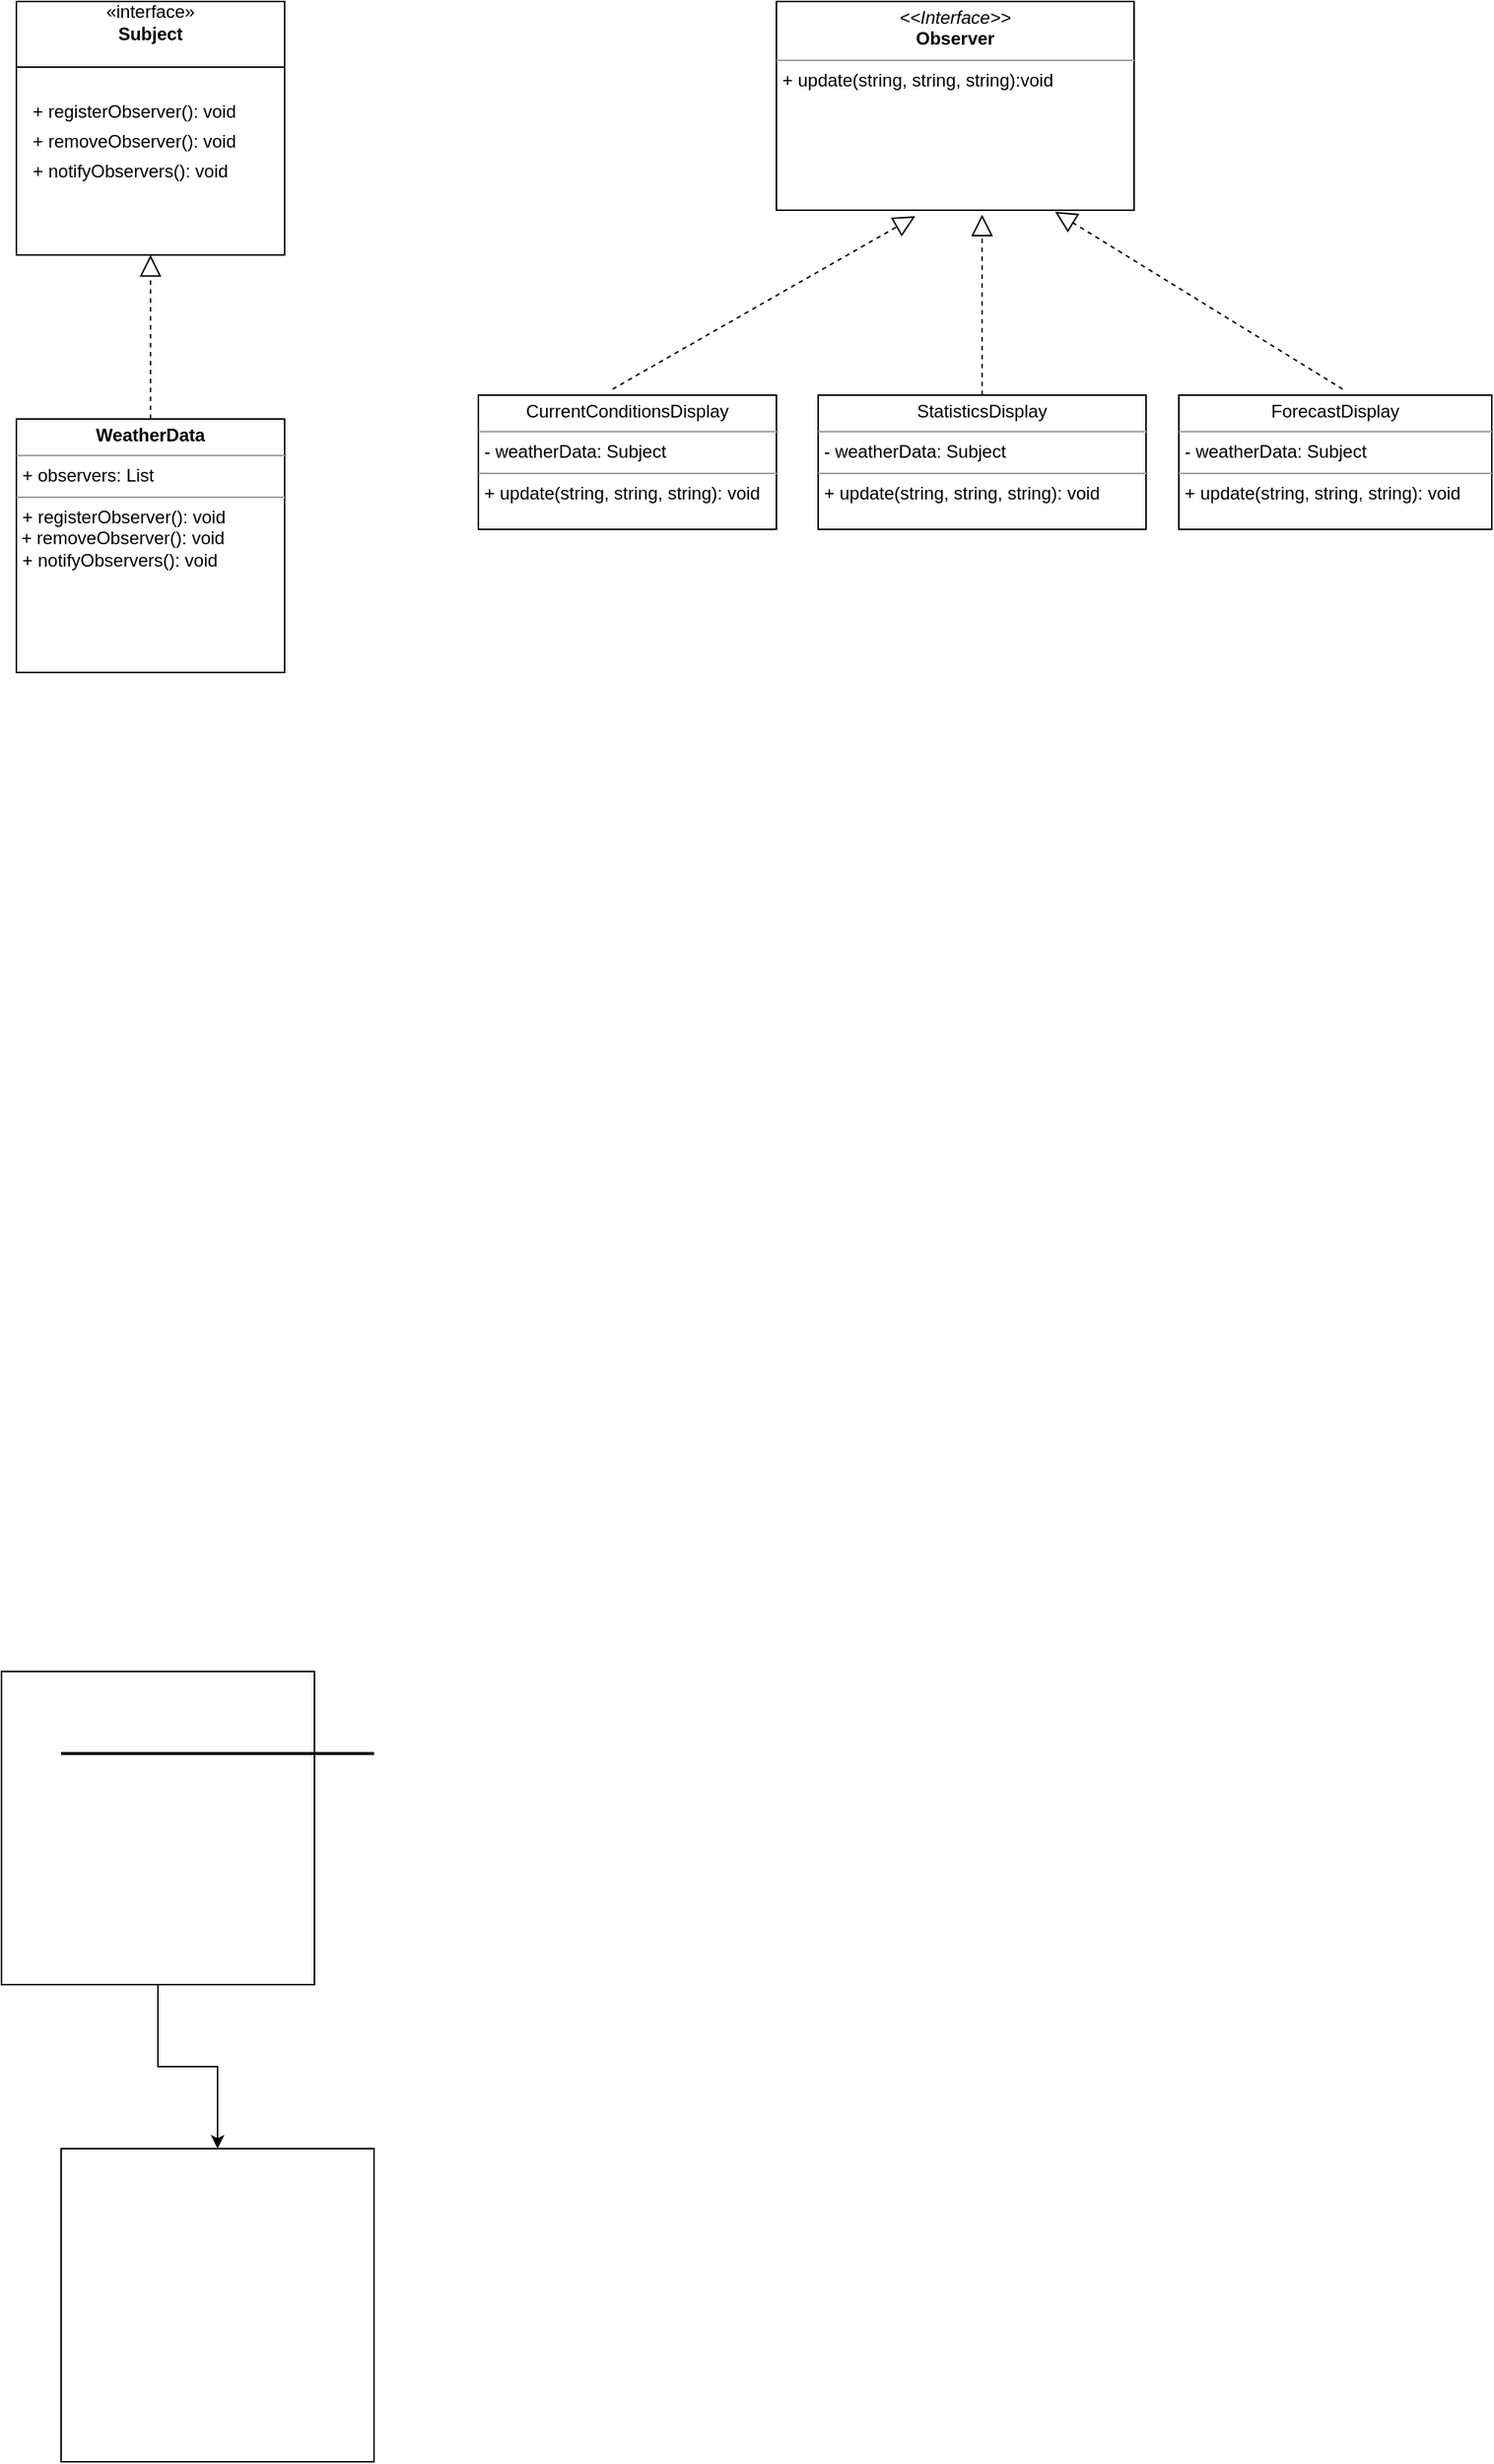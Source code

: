 <mxfile version="22.1.11" type="github">
  <diagram name="Page-1" id="p3tlnsZYvzdKYyzsj7cI">
    <mxGraphModel dx="1193" dy="1978" grid="1" gridSize="10" guides="1" tooltips="1" connect="1" arrows="1" fold="1" page="1" pageScale="1" pageWidth="827" pageHeight="1169" math="0" shadow="0">
      <root>
        <mxCell id="0" />
        <mxCell id="1" parent="0" />
        <mxCell id="XECuIceJPaJ95dESV5uY-5" value="" style="edgeStyle=orthogonalEdgeStyle;rounded=0;orthogonalLoop=1;jettySize=auto;html=1;" edge="1" parent="1" source="XECuIceJPaJ95dESV5uY-1" target="XECuIceJPaJ95dESV5uY-4">
          <mxGeometry relative="1" as="geometry" />
        </mxCell>
        <mxCell id="XECuIceJPaJ95dESV5uY-1" value="" style="whiteSpace=wrap;html=1;aspect=fixed;" vertex="1" parent="1">
          <mxGeometry x="40" y="-10" width="210" height="210" as="geometry" />
        </mxCell>
        <mxCell id="XECuIceJPaJ95dESV5uY-4" value="" style="whiteSpace=wrap;html=1;aspect=fixed;" vertex="1" parent="1">
          <mxGeometry x="80" y="310" width="210" height="210" as="geometry" />
        </mxCell>
        <mxCell id="XECuIceJPaJ95dESV5uY-6" value="" style="line;strokeWidth=2;html=1;" vertex="1" parent="1">
          <mxGeometry x="80" y="40" width="210" height="10" as="geometry" />
        </mxCell>
        <mxCell id="XECuIceJPaJ95dESV5uY-7" value="«interface»&lt;br&gt;&lt;b&gt;Subject&lt;/b&gt;" style="html=1;whiteSpace=wrap;strokeWidth=1;labelPosition=center;verticalLabelPosition=top;align=center;verticalAlign=bottom;spacingLeft=0;spacingBottom=-31;" vertex="1" parent="1">
          <mxGeometry x="50" y="-1130" width="180" height="170" as="geometry" />
        </mxCell>
        <mxCell id="XECuIceJPaJ95dESV5uY-19" value="" style="line;strokeWidth=1;fillColor=none;align=left;verticalAlign=middle;spacingTop=-1;spacingLeft=3;spacingRight=3;rotatable=0;labelPosition=right;points=[];portConstraint=eastwest;strokeColor=inherit;" vertex="1" parent="1">
          <mxGeometry x="50" y="-1090" width="180" height="8" as="geometry" />
        </mxCell>
        <mxCell id="XECuIceJPaJ95dESV5uY-20" value="+ registerObserver(): void" style="text;strokeColor=none;fillColor=none;align=left;verticalAlign=top;spacingLeft=4;spacingRight=4;overflow=hidden;rotatable=0;points=[[0,0.5],[1,0.5]];portConstraint=eastwest;whiteSpace=wrap;html=1;" vertex="1" parent="1">
          <mxGeometry x="55" y="-1070" width="165" height="26" as="geometry" />
        </mxCell>
        <mxCell id="XECuIceJPaJ95dESV5uY-21" value="+ removeObserver(): void" style="text;strokeColor=none;fillColor=none;align=left;verticalAlign=top;spacingLeft=4;spacingRight=4;overflow=hidden;rotatable=0;points=[[0,0.5],[1,0.5]];portConstraint=eastwest;whiteSpace=wrap;html=1;" vertex="1" parent="1">
          <mxGeometry x="55" y="-1050" width="165" height="26" as="geometry" />
        </mxCell>
        <mxCell id="XECuIceJPaJ95dESV5uY-22" value="+ notifyObservers(): void" style="text;strokeColor=none;fillColor=none;align=left;verticalAlign=top;spacingLeft=4;spacingRight=4;overflow=hidden;rotatable=0;points=[[0,0.5],[1,0.5]];portConstraint=eastwest;whiteSpace=wrap;html=1;" vertex="1" parent="1">
          <mxGeometry x="55" y="-1030" width="165" height="26" as="geometry" />
        </mxCell>
        <mxCell id="XECuIceJPaJ95dESV5uY-42" value="&lt;p style=&quot;margin:0px;margin-top:4px;text-align:center;&quot;&gt;&lt;b&gt;WeatherData&lt;/b&gt;&lt;/p&gt;&lt;hr size=&quot;1&quot;&gt;&lt;p style=&quot;margin:0px;margin-left:4px;&quot;&gt;+ observers: List&lt;/p&gt;&lt;hr size=&quot;1&quot;&gt;&lt;p style=&quot;margin:0px;margin-left:4px;&quot;&gt;+ registerObserver(): void&lt;/p&gt;&amp;nbsp;+ removeObserver(): void&lt;p style=&quot;margin:0px;margin-left:4px;&quot;&gt;+ notifyObservers(): void&lt;br&gt;&lt;/p&gt;" style="verticalAlign=top;align=left;overflow=fill;fontSize=12;fontFamily=Helvetica;html=1;whiteSpace=wrap;" vertex="1" parent="1">
          <mxGeometry x="50" y="-850" width="180" height="170" as="geometry" />
        </mxCell>
        <mxCell id="XECuIceJPaJ95dESV5uY-45" value="" style="endArrow=block;dashed=1;endFill=0;endSize=12;html=1;rounded=0;exitX=0.5;exitY=0;exitDx=0;exitDy=0;entryX=0.5;entryY=1;entryDx=0;entryDy=0;" edge="1" parent="1" source="XECuIceJPaJ95dESV5uY-42" target="XECuIceJPaJ95dESV5uY-7">
          <mxGeometry width="160" relative="1" as="geometry">
            <mxPoint x="140" y="-860" as="sourcePoint" />
            <mxPoint x="253" y="-950" as="targetPoint" />
            <Array as="points" />
          </mxGeometry>
        </mxCell>
        <mxCell id="XECuIceJPaJ95dESV5uY-47" value="&lt;p style=&quot;margin:0px;margin-top:4px;text-align:center;&quot;&gt;&lt;i&gt;&amp;lt;&amp;lt;Interface&amp;gt;&amp;gt;&lt;/i&gt;&lt;br&gt;&lt;b&gt;Observer&lt;/b&gt;&lt;/p&gt;&lt;hr size=&quot;1&quot;&gt;&lt;p style=&quot;margin:0px;margin-left:4px;&quot;&gt;+ update(string, string, string):void&lt;/p&gt;" style="verticalAlign=top;align=left;overflow=fill;fontSize=12;fontFamily=Helvetica;html=1;whiteSpace=wrap;" vertex="1" parent="1">
          <mxGeometry x="560" y="-1130" width="240" height="140" as="geometry" />
        </mxCell>
        <mxCell id="XECuIceJPaJ95dESV5uY-48" value="&lt;p style=&quot;margin:0px;margin-top:4px;text-align:center;&quot;&gt;CurrentConditionsDisplay&lt;/p&gt;&lt;hr size=&quot;1&quot;&gt;&lt;p style=&quot;margin:0px;margin-left:4px;&quot;&gt;- weatherData: Subject&lt;/p&gt;&lt;hr size=&quot;1&quot;&gt;&lt;p style=&quot;margin:0px;margin-left:4px;&quot;&gt;+ update(string, string, string): void&lt;/p&gt;" style="verticalAlign=top;align=left;overflow=fill;fontSize=12;fontFamily=Helvetica;html=1;whiteSpace=wrap;" vertex="1" parent="1">
          <mxGeometry x="360" y="-866" width="200" height="90" as="geometry" />
        </mxCell>
        <mxCell id="XECuIceJPaJ95dESV5uY-49" value="&lt;p style=&quot;margin:0px;margin-top:4px;text-align:center;&quot;&gt;StatisticsDisplay&lt;/p&gt;&lt;hr size=&quot;1&quot;&gt;&lt;p style=&quot;margin:0px;margin-left:4px;&quot;&gt;- weatherData: Subject&lt;/p&gt;&lt;hr size=&quot;1&quot;&gt;&lt;p style=&quot;margin:0px;margin-left:4px;&quot;&gt;+ update(string, string, string): void&lt;/p&gt;" style="verticalAlign=top;align=left;overflow=fill;fontSize=12;fontFamily=Helvetica;html=1;whiteSpace=wrap;" vertex="1" parent="1">
          <mxGeometry x="588" y="-866" width="220" height="90" as="geometry" />
        </mxCell>
        <mxCell id="XECuIceJPaJ95dESV5uY-50" value="&lt;p style=&quot;margin:0px;margin-top:4px;text-align:center;&quot;&gt;ForecastDisplay&lt;/p&gt;&lt;hr size=&quot;1&quot;&gt;&lt;p style=&quot;margin:0px;margin-left:4px;&quot;&gt;- weatherData: Subject&lt;/p&gt;&lt;hr size=&quot;1&quot;&gt;&lt;p style=&quot;margin:0px;margin-left:4px;&quot;&gt;+ update(string, string, string): void&lt;/p&gt;" style="verticalAlign=top;align=left;overflow=fill;fontSize=12;fontFamily=Helvetica;html=1;whiteSpace=wrap;" vertex="1" parent="1">
          <mxGeometry x="830" y="-866" width="210" height="90" as="geometry" />
        </mxCell>
        <mxCell id="XECuIceJPaJ95dESV5uY-52" value="" style="endArrow=block;dashed=1;endFill=0;endSize=12;html=1;rounded=0;entryX=0.388;entryY=1.029;entryDx=0;entryDy=0;entryPerimeter=0;" edge="1" parent="1" target="XECuIceJPaJ95dESV5uY-47">
          <mxGeometry width="160" relative="1" as="geometry">
            <mxPoint x="450" y="-870" as="sourcePoint" />
            <mxPoint x="680" y="-880" as="targetPoint" />
          </mxGeometry>
        </mxCell>
        <mxCell id="XECuIceJPaJ95dESV5uY-54" value="" style="endArrow=block;dashed=1;endFill=0;endSize=12;html=1;rounded=0;exitX=0.5;exitY=0;exitDx=0;exitDy=0;entryX=0.575;entryY=1.021;entryDx=0;entryDy=0;entryPerimeter=0;" edge="1" parent="1" source="XECuIceJPaJ95dESV5uY-49" target="XECuIceJPaJ95dESV5uY-47">
          <mxGeometry width="160" relative="1" as="geometry">
            <mxPoint x="520" y="-880" as="sourcePoint" />
            <mxPoint x="680" y="-880" as="targetPoint" />
          </mxGeometry>
        </mxCell>
        <mxCell id="XECuIceJPaJ95dESV5uY-55" value="" style="endArrow=block;dashed=1;endFill=0;endSize=12;html=1;rounded=0;entryX=0.779;entryY=1.007;entryDx=0;entryDy=0;entryPerimeter=0;" edge="1" parent="1" target="XECuIceJPaJ95dESV5uY-47">
          <mxGeometry width="160" relative="1" as="geometry">
            <mxPoint x="940" y="-870" as="sourcePoint" />
            <mxPoint x="750" y="-980" as="targetPoint" />
          </mxGeometry>
        </mxCell>
      </root>
    </mxGraphModel>
  </diagram>
</mxfile>
